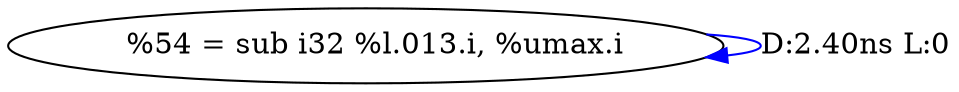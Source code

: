digraph {
Node0x418a870[label="  %54 = sub i32 %l.013.i, %umax.i"];
Node0x418a870 -> Node0x418a870[label="D:2.40ns L:0",color=blue];
}
